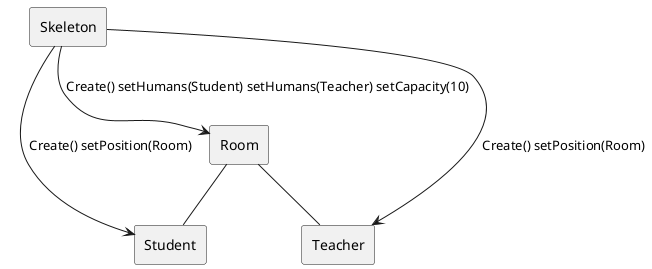 @startuml
skinparam linestyle ortho

rectangle "Skeleton" as SK
rectangle "Room" as R
rectangle "Student" as S
rectangle "Teacher" as T

SK --> T: Create() setPosition(Room)
SK --> R: Create() setHumans(Student) setHumans(Teacher) setCapacity(10)
SK --> S: Create() setPosition(Room)

R -- S
R -- T

@enduml